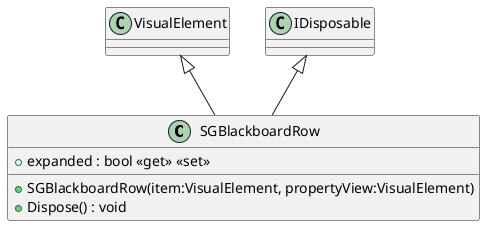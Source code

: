 @startuml
class SGBlackboardRow {
    + expanded : bool <<get>> <<set>>
    + SGBlackboardRow(item:VisualElement, propertyView:VisualElement)
    + Dispose() : void
}
VisualElement <|-- SGBlackboardRow
IDisposable <|-- SGBlackboardRow
@enduml
